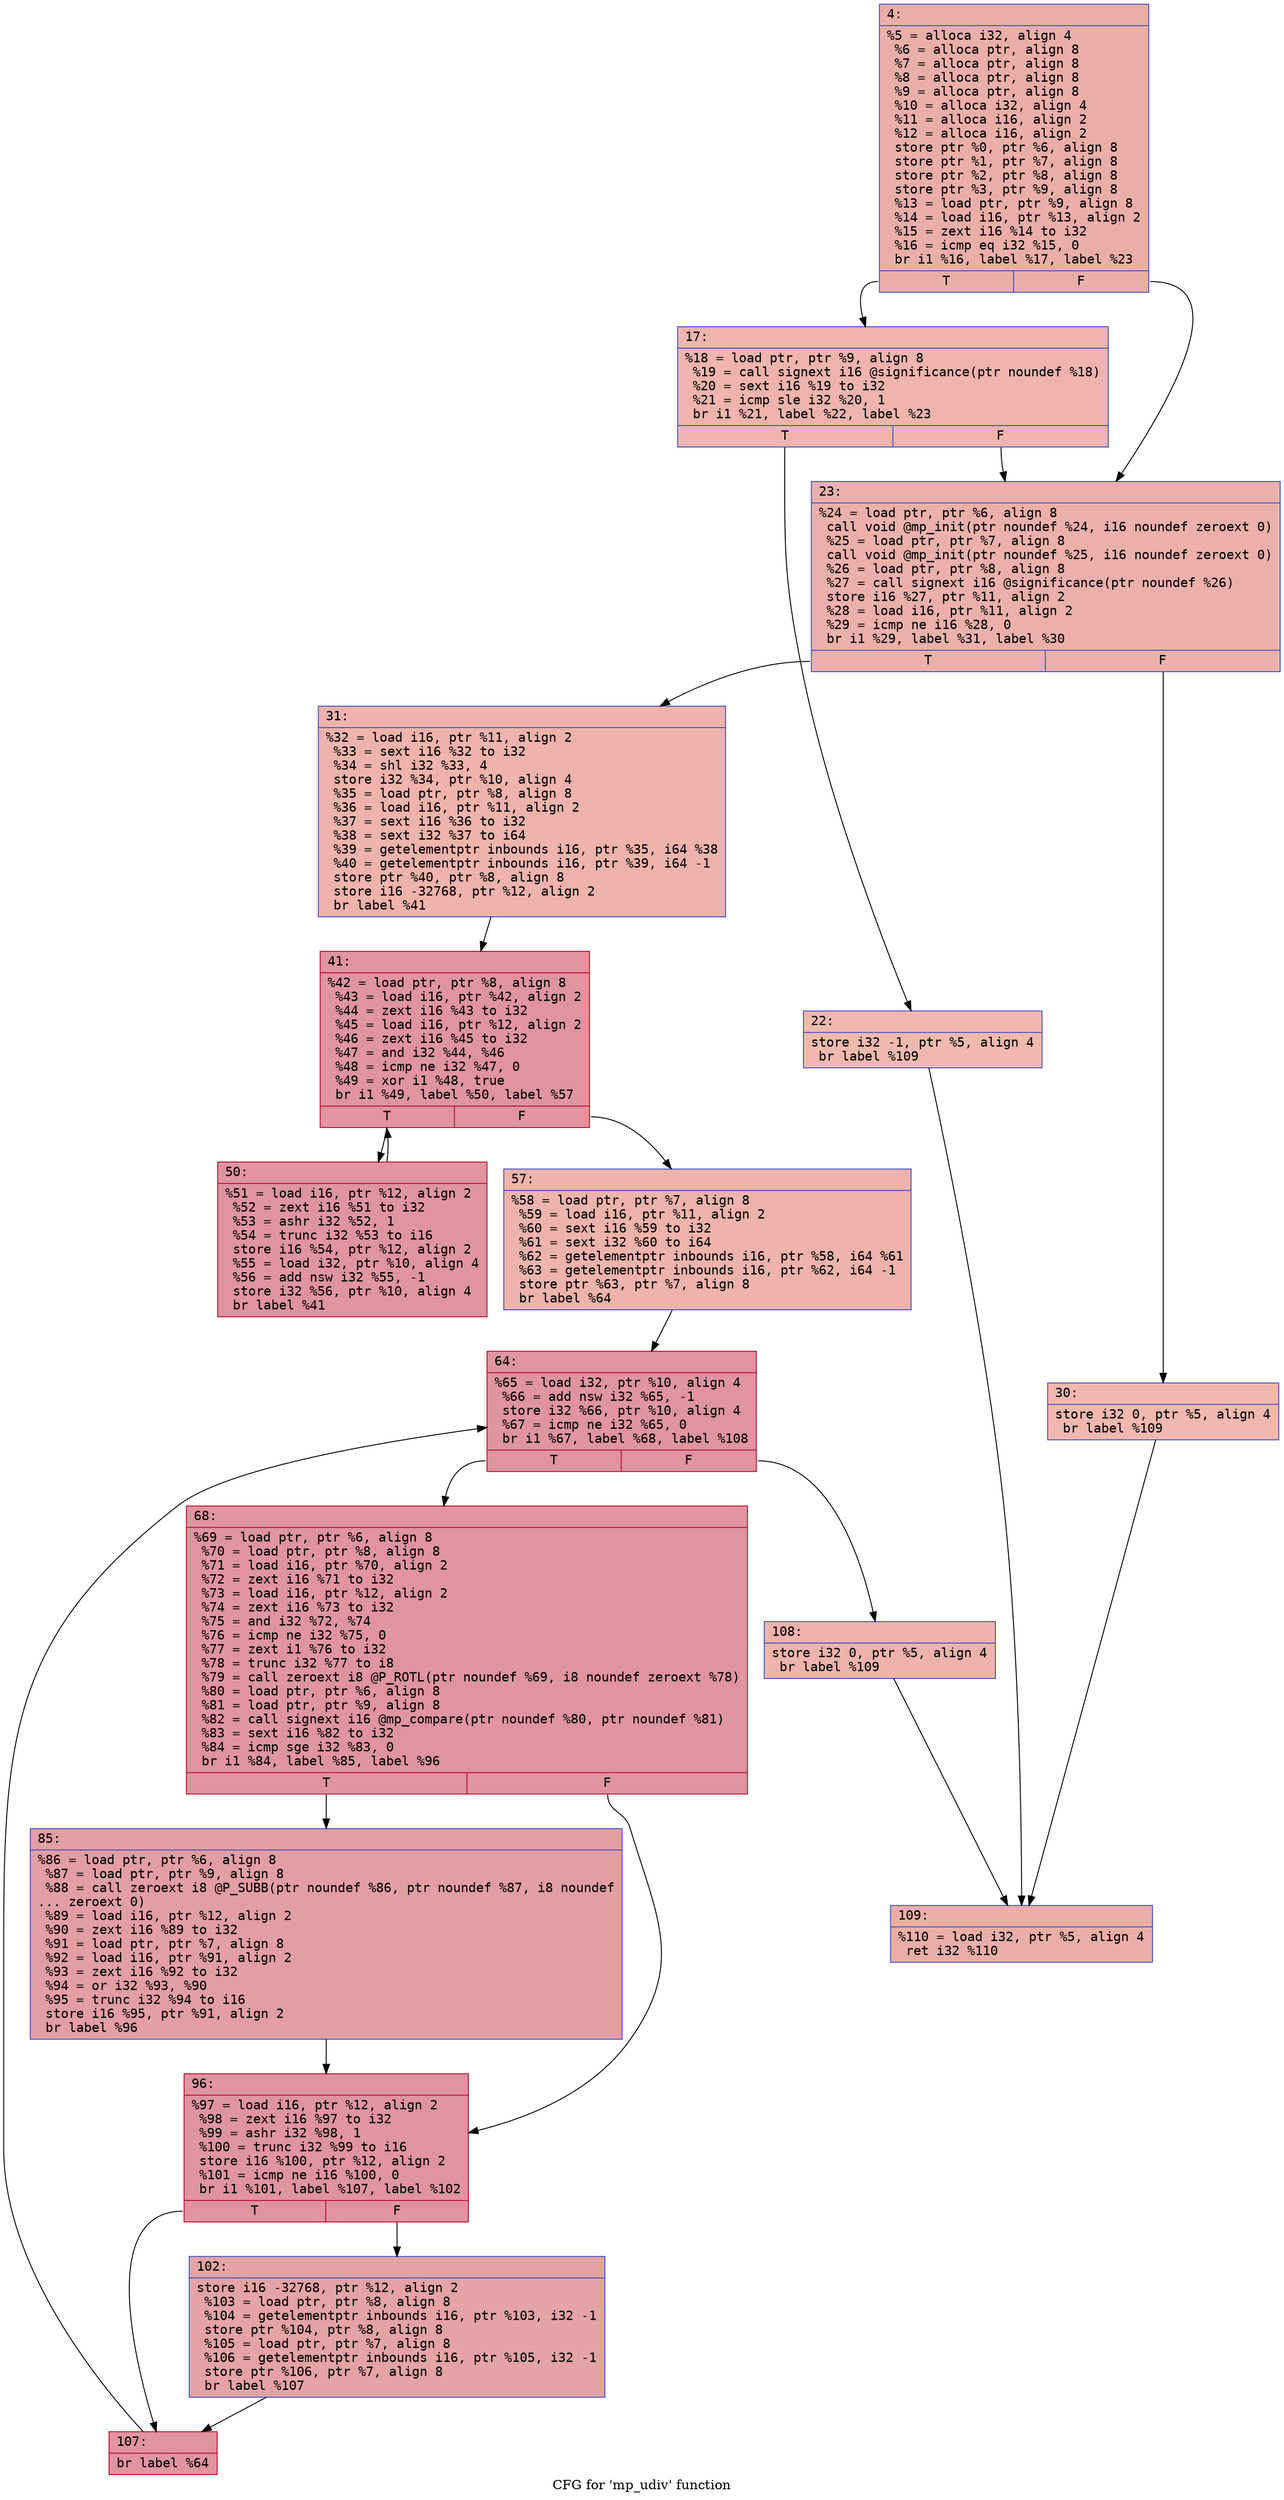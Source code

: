 digraph "CFG for 'mp_udiv' function" {
	label="CFG for 'mp_udiv' function";

	Node0x600001f93020 [shape=record,color="#3d50c3ff", style=filled, fillcolor="#d0473d70" fontname="Courier",label="{4:\l|  %5 = alloca i32, align 4\l  %6 = alloca ptr, align 8\l  %7 = alloca ptr, align 8\l  %8 = alloca ptr, align 8\l  %9 = alloca ptr, align 8\l  %10 = alloca i32, align 4\l  %11 = alloca i16, align 2\l  %12 = alloca i16, align 2\l  store ptr %0, ptr %6, align 8\l  store ptr %1, ptr %7, align 8\l  store ptr %2, ptr %8, align 8\l  store ptr %3, ptr %9, align 8\l  %13 = load ptr, ptr %9, align 8\l  %14 = load i16, ptr %13, align 2\l  %15 = zext i16 %14 to i32\l  %16 = icmp eq i32 %15, 0\l  br i1 %16, label %17, label %23\l|{<s0>T|<s1>F}}"];
	Node0x600001f93020:s0 -> Node0x600001f93070[tooltip="4 -> 17\nProbability 37.50%" ];
	Node0x600001f93020:s1 -> Node0x600001f93110[tooltip="4 -> 23\nProbability 62.50%" ];
	Node0x600001f93070 [shape=record,color="#3d50c3ff", style=filled, fillcolor="#d8564670" fontname="Courier",label="{17:\l|  %18 = load ptr, ptr %9, align 8\l  %19 = call signext i16 @significance(ptr noundef %18)\l  %20 = sext i16 %19 to i32\l  %21 = icmp sle i32 %20, 1\l  br i1 %21, label %22, label %23\l|{<s0>T|<s1>F}}"];
	Node0x600001f93070:s0 -> Node0x600001f930c0[tooltip="17 -> 22\nProbability 50.00%" ];
	Node0x600001f93070:s1 -> Node0x600001f93110[tooltip="17 -> 23\nProbability 50.00%" ];
	Node0x600001f930c0 [shape=record,color="#3d50c3ff", style=filled, fillcolor="#de614d70" fontname="Courier",label="{22:\l|  store i32 -1, ptr %5, align 4\l  br label %109\l}"];
	Node0x600001f930c0 -> Node0x600001f93520[tooltip="22 -> 109\nProbability 100.00%" ];
	Node0x600001f93110 [shape=record,color="#3d50c3ff", style=filled, fillcolor="#d24b4070" fontname="Courier",label="{23:\l|  %24 = load ptr, ptr %6, align 8\l  call void @mp_init(ptr noundef %24, i16 noundef zeroext 0)\l  %25 = load ptr, ptr %7, align 8\l  call void @mp_init(ptr noundef %25, i16 noundef zeroext 0)\l  %26 = load ptr, ptr %8, align 8\l  %27 = call signext i16 @significance(ptr noundef %26)\l  store i16 %27, ptr %11, align 2\l  %28 = load i16, ptr %11, align 2\l  %29 = icmp ne i16 %28, 0\l  br i1 %29, label %31, label %30\l|{<s0>T|<s1>F}}"];
	Node0x600001f93110:s0 -> Node0x600001f931b0[tooltip="23 -> 31\nProbability 62.50%" ];
	Node0x600001f93110:s1 -> Node0x600001f93160[tooltip="23 -> 30\nProbability 37.50%" ];
	Node0x600001f93160 [shape=record,color="#3d50c3ff", style=filled, fillcolor="#dc5d4a70" fontname="Courier",label="{30:\l|  store i32 0, ptr %5, align 4\l  br label %109\l}"];
	Node0x600001f93160 -> Node0x600001f93520[tooltip="30 -> 109\nProbability 100.00%" ];
	Node0x600001f931b0 [shape=record,color="#3d50c3ff", style=filled, fillcolor="#d6524470" fontname="Courier",label="{31:\l|  %32 = load i16, ptr %11, align 2\l  %33 = sext i16 %32 to i32\l  %34 = shl i32 %33, 4\l  store i32 %34, ptr %10, align 4\l  %35 = load ptr, ptr %8, align 8\l  %36 = load i16, ptr %11, align 2\l  %37 = sext i16 %36 to i32\l  %38 = sext i32 %37 to i64\l  %39 = getelementptr inbounds i16, ptr %35, i64 %38\l  %40 = getelementptr inbounds i16, ptr %39, i64 -1\l  store ptr %40, ptr %8, align 8\l  store i16 -32768, ptr %12, align 2\l  br label %41\l}"];
	Node0x600001f931b0 -> Node0x600001f93200[tooltip="31 -> 41\nProbability 100.00%" ];
	Node0x600001f93200 [shape=record,color="#b70d28ff", style=filled, fillcolor="#b70d2870" fontname="Courier",label="{41:\l|  %42 = load ptr, ptr %8, align 8\l  %43 = load i16, ptr %42, align 2\l  %44 = zext i16 %43 to i32\l  %45 = load i16, ptr %12, align 2\l  %46 = zext i16 %45 to i32\l  %47 = and i32 %44, %46\l  %48 = icmp ne i32 %47, 0\l  %49 = xor i1 %48, true\l  br i1 %49, label %50, label %57\l|{<s0>T|<s1>F}}"];
	Node0x600001f93200:s0 -> Node0x600001f93250[tooltip="41 -> 50\nProbability 96.88%" ];
	Node0x600001f93200:s1 -> Node0x600001f932a0[tooltip="41 -> 57\nProbability 3.12%" ];
	Node0x600001f93250 [shape=record,color="#b70d28ff", style=filled, fillcolor="#b70d2870" fontname="Courier",label="{50:\l|  %51 = load i16, ptr %12, align 2\l  %52 = zext i16 %51 to i32\l  %53 = ashr i32 %52, 1\l  %54 = trunc i32 %53 to i16\l  store i16 %54, ptr %12, align 2\l  %55 = load i32, ptr %10, align 4\l  %56 = add nsw i32 %55, -1\l  store i32 %56, ptr %10, align 4\l  br label %41\l}"];
	Node0x600001f93250 -> Node0x600001f93200[tooltip="50 -> 41\nProbability 100.00%" ];
	Node0x600001f932a0 [shape=record,color="#3d50c3ff", style=filled, fillcolor="#d6524470" fontname="Courier",label="{57:\l|  %58 = load ptr, ptr %7, align 8\l  %59 = load i16, ptr %11, align 2\l  %60 = sext i16 %59 to i32\l  %61 = sext i32 %60 to i64\l  %62 = getelementptr inbounds i16, ptr %58, i64 %61\l  %63 = getelementptr inbounds i16, ptr %62, i64 -1\l  store ptr %63, ptr %7, align 8\l  br label %64\l}"];
	Node0x600001f932a0 -> Node0x600001f932f0[tooltip="57 -> 64\nProbability 100.00%" ];
	Node0x600001f932f0 [shape=record,color="#b70d28ff", style=filled, fillcolor="#b70d2870" fontname="Courier",label="{64:\l|  %65 = load i32, ptr %10, align 4\l  %66 = add nsw i32 %65, -1\l  store i32 %66, ptr %10, align 4\l  %67 = icmp ne i32 %65, 0\l  br i1 %67, label %68, label %108\l|{<s0>T|<s1>F}}"];
	Node0x600001f932f0:s0 -> Node0x600001f93340[tooltip="64 -> 68\nProbability 96.88%" ];
	Node0x600001f932f0:s1 -> Node0x600001f934d0[tooltip="64 -> 108\nProbability 3.12%" ];
	Node0x600001f93340 [shape=record,color="#b70d28ff", style=filled, fillcolor="#b70d2870" fontname="Courier",label="{68:\l|  %69 = load ptr, ptr %6, align 8\l  %70 = load ptr, ptr %8, align 8\l  %71 = load i16, ptr %70, align 2\l  %72 = zext i16 %71 to i32\l  %73 = load i16, ptr %12, align 2\l  %74 = zext i16 %73 to i32\l  %75 = and i32 %72, %74\l  %76 = icmp ne i32 %75, 0\l  %77 = zext i1 %76 to i32\l  %78 = trunc i32 %77 to i8\l  %79 = call zeroext i8 @P_ROTL(ptr noundef %69, i8 noundef zeroext %78)\l  %80 = load ptr, ptr %6, align 8\l  %81 = load ptr, ptr %9, align 8\l  %82 = call signext i16 @mp_compare(ptr noundef %80, ptr noundef %81)\l  %83 = sext i16 %82 to i32\l  %84 = icmp sge i32 %83, 0\l  br i1 %84, label %85, label %96\l|{<s0>T|<s1>F}}"];
	Node0x600001f93340:s0 -> Node0x600001f93390[tooltip="68 -> 85\nProbability 50.00%" ];
	Node0x600001f93340:s1 -> Node0x600001f933e0[tooltip="68 -> 96\nProbability 50.00%" ];
	Node0x600001f93390 [shape=record,color="#3d50c3ff", style=filled, fillcolor="#be242e70" fontname="Courier",label="{85:\l|  %86 = load ptr, ptr %6, align 8\l  %87 = load ptr, ptr %9, align 8\l  %88 = call zeroext i8 @P_SUBB(ptr noundef %86, ptr noundef %87, i8 noundef\l... zeroext 0)\l  %89 = load i16, ptr %12, align 2\l  %90 = zext i16 %89 to i32\l  %91 = load ptr, ptr %7, align 8\l  %92 = load i16, ptr %91, align 2\l  %93 = zext i16 %92 to i32\l  %94 = or i32 %93, %90\l  %95 = trunc i32 %94 to i16\l  store i16 %95, ptr %91, align 2\l  br label %96\l}"];
	Node0x600001f93390 -> Node0x600001f933e0[tooltip="85 -> 96\nProbability 100.00%" ];
	Node0x600001f933e0 [shape=record,color="#b70d28ff", style=filled, fillcolor="#b70d2870" fontname="Courier",label="{96:\l|  %97 = load i16, ptr %12, align 2\l  %98 = zext i16 %97 to i32\l  %99 = ashr i32 %98, 1\l  %100 = trunc i32 %99 to i16\l  store i16 %100, ptr %12, align 2\l  %101 = icmp ne i16 %100, 0\l  br i1 %101, label %107, label %102\l|{<s0>T|<s1>F}}"];
	Node0x600001f933e0:s0 -> Node0x600001f93480[tooltip="96 -> 107\nProbability 62.50%" ];
	Node0x600001f933e0:s1 -> Node0x600001f93430[tooltip="96 -> 102\nProbability 37.50%" ];
	Node0x600001f93430 [shape=record,color="#3d50c3ff", style=filled, fillcolor="#c32e3170" fontname="Courier",label="{102:\l|  store i16 -32768, ptr %12, align 2\l  %103 = load ptr, ptr %8, align 8\l  %104 = getelementptr inbounds i16, ptr %103, i32 -1\l  store ptr %104, ptr %8, align 8\l  %105 = load ptr, ptr %7, align 8\l  %106 = getelementptr inbounds i16, ptr %105, i32 -1\l  store ptr %106, ptr %7, align 8\l  br label %107\l}"];
	Node0x600001f93430 -> Node0x600001f93480[tooltip="102 -> 107\nProbability 100.00%" ];
	Node0x600001f93480 [shape=record,color="#b70d28ff", style=filled, fillcolor="#b70d2870" fontname="Courier",label="{107:\l|  br label %64\l}"];
	Node0x600001f93480 -> Node0x600001f932f0[tooltip="107 -> 64\nProbability 100.00%" ];
	Node0x600001f934d0 [shape=record,color="#3d50c3ff", style=filled, fillcolor="#d6524470" fontname="Courier",label="{108:\l|  store i32 0, ptr %5, align 4\l  br label %109\l}"];
	Node0x600001f934d0 -> Node0x600001f93520[tooltip="108 -> 109\nProbability 100.00%" ];
	Node0x600001f93520 [shape=record,color="#3d50c3ff", style=filled, fillcolor="#d0473d70" fontname="Courier",label="{109:\l|  %110 = load i32, ptr %5, align 4\l  ret i32 %110\l}"];
}
